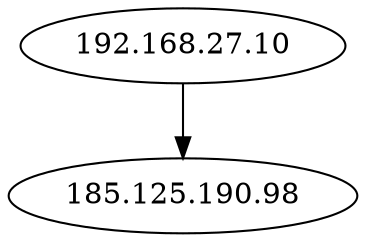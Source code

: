 digraph NWTraffic_update {
  "192.168.27.10" [degree=89, in_degree=0, out_degree=89, activity_score=1.00, total_connections=89];
  "185.125.190.98" [degree=1, in_degree=1, out_degree=0, activity_score=0.10, total_connections=1];
  "192.168.27.10" -> "185.125.190.98" [protocol_UNKNOWN=0.00,protocol_TCP=1.00,protocol_UDP=0.00,protocol_ICMP=0.00,timestamp_sin=0.77,timestamp_cos=-0.64,src_port_type=1.00,dst_port_type=0.00,conn_state_successful=1.00,conn_state_rejected_reset=0.00,conn_state_partial=0.00,conn_state_suspicious=0.00,conn_state_other=0.00,local_orig=1.00,local_resp=0.00,history_length=0.80,orig_bytes=0.32,resp_bytes=0.38,orig_pkts=0.13,resp_pkts=0.13,orig_ip_bytes=0.41,resp_ip_bytes=0.43,service_HTTP=1.00,service_FTP=0.00,service_SSH=0.00,service_DNS=0.00,service_UNKNOWN=0.00  ];
}
